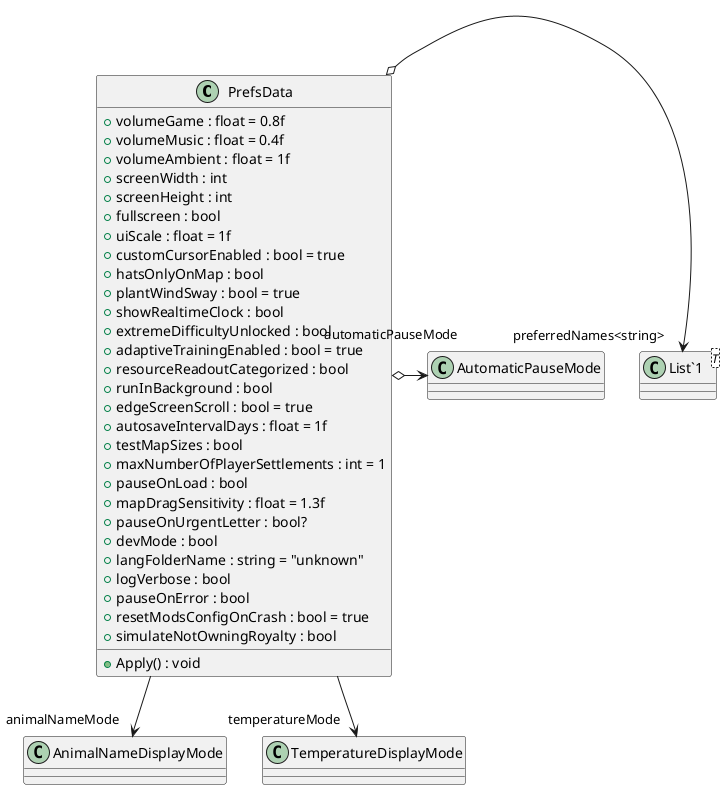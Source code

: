 @startuml
class PrefsData {
    + volumeGame : float = 0.8f
    + volumeMusic : float = 0.4f
    + volumeAmbient : float = 1f
    + screenWidth : int
    + screenHeight : int
    + fullscreen : bool
    + uiScale : float = 1f
    + customCursorEnabled : bool = true
    + hatsOnlyOnMap : bool
    + plantWindSway : bool = true
    + showRealtimeClock : bool
    + extremeDifficultyUnlocked : bool
    + adaptiveTrainingEnabled : bool = true
    + resourceReadoutCategorized : bool
    + runInBackground : bool
    + edgeScreenScroll : bool = true
    + autosaveIntervalDays : float = 1f
    + testMapSizes : bool
    + maxNumberOfPlayerSettlements : int = 1
    + pauseOnLoad : bool
    + mapDragSensitivity : float = 1.3f
    + pauseOnUrgentLetter : bool?
    + devMode : bool
    + langFolderName : string = "unknown"
    + logVerbose : bool
    + pauseOnError : bool
    + resetModsConfigOnCrash : bool = true
    + simulateNotOwningRoyalty : bool
    + Apply() : void
}
class "List`1"<T> {
}
PrefsData --> "animalNameMode" AnimalNameDisplayMode
PrefsData o-> "preferredNames<string>" "List`1"
PrefsData --> "temperatureMode" TemperatureDisplayMode
PrefsData o-> "automaticPauseMode" AutomaticPauseMode
@enduml
